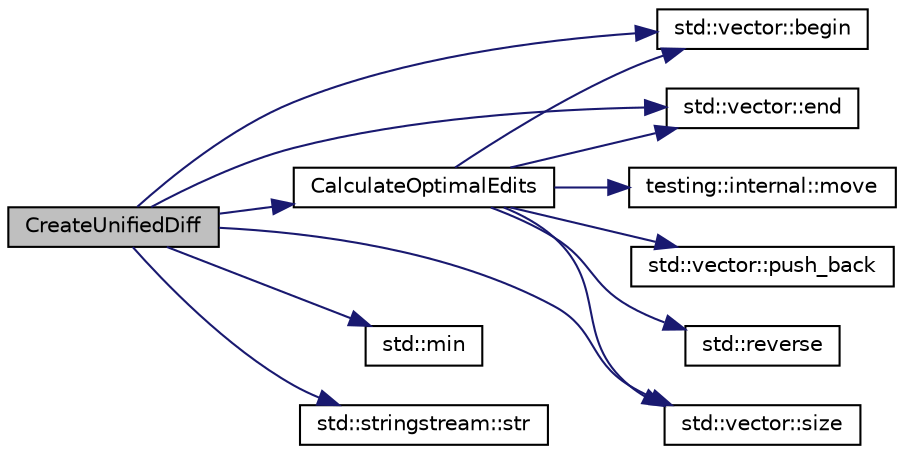 digraph "CreateUnifiedDiff"
{
 // INTERACTIVE_SVG=YES
 // LATEX_PDF_SIZE
  bgcolor="transparent";
  edge [fontname="Helvetica",fontsize="10",labelfontname="Helvetica",labelfontsize="10"];
  node [fontname="Helvetica",fontsize="10",shape=record];
  rankdir="LR";
  Node1 [label="CreateUnifiedDiff",height=0.2,width=0.4,color="black", fillcolor="grey75", style="filled", fontcolor="black",tooltip=" "];
  Node1 -> Node2 [color="midnightblue",fontsize="10",style="solid",fontname="Helvetica"];
  Node2 [label="std::vector::begin",height=0.2,width=0.4,color="black",URL="/Users/shi-rongliu/html_book_20190607/cppreference-doxygen-web.tag.xml$cpp/container/vector/begin.html#",tooltip=" "];
  Node1 -> Node3 [color="midnightblue",fontsize="10",style="solid",fontname="Helvetica"];
  Node3 [label="CalculateOptimalEdits",height=0.2,width=0.4,color="black",URL="$de/dce/namespacetesting_1_1internal_1_1edit__distance_a5b69c8f2b38f31e87dabf300d7e46903.html#a5b69c8f2b38f31e87dabf300d7e46903",tooltip=" "];
  Node3 -> Node2 [color="midnightblue",fontsize="10",style="solid",fontname="Helvetica"];
  Node3 -> Node4 [color="midnightblue",fontsize="10",style="solid",fontname="Helvetica"];
  Node4 [label="std::vector::end",height=0.2,width=0.4,color="black",URL="/Users/shi-rongliu/html_book_20190607/cppreference-doxygen-web.tag.xml$cpp/container/vector/end.html#",tooltip=" "];
  Node3 -> Node5 [color="midnightblue",fontsize="10",style="solid",fontname="Helvetica"];
  Node5 [label="testing::internal::move",height=0.2,width=0.4,color="black",URL="$d0/da7/namespacetesting_1_1internal_a0f6d06bf8c3093b9c22bb08723db201e.html#a0f6d06bf8c3093b9c22bb08723db201e",tooltip=" "];
  Node3 -> Node6 [color="midnightblue",fontsize="10",style="solid",fontname="Helvetica"];
  Node6 [label="std::vector::push_back",height=0.2,width=0.4,color="black",URL="/Users/shi-rongliu/html_book_20190607/cppreference-doxygen-web.tag.xml$cpp/container/vector/push_back.html#",tooltip=" "];
  Node3 -> Node7 [color="midnightblue",fontsize="10",style="solid",fontname="Helvetica"];
  Node7 [label="std::reverse",height=0.2,width=0.4,color="black",URL="/Users/shi-rongliu/html_book_20190607/cppreference-doxygen-web.tag.xml$cpp/algorithm/reverse.html#",tooltip=" "];
  Node3 -> Node8 [color="midnightblue",fontsize="10",style="solid",fontname="Helvetica"];
  Node8 [label="std::vector::size",height=0.2,width=0.4,color="black",URL="/Users/shi-rongliu/html_book_20190607/cppreference-doxygen-web.tag.xml$cpp/container/vector/size.html#",tooltip=" "];
  Node1 -> Node4 [color="midnightblue",fontsize="10",style="solid",fontname="Helvetica"];
  Node1 -> Node9 [color="midnightblue",fontsize="10",style="solid",fontname="Helvetica"];
  Node9 [label="std::min",height=0.2,width=0.4,color="black",URL="/Users/shi-rongliu/html_book_20190607/cppreference-doxygen-web.tag.xml$cpp/algorithm/min.html#",tooltip=" "];
  Node1 -> Node8 [color="midnightblue",fontsize="10",style="solid",fontname="Helvetica"];
  Node1 -> Node10 [color="midnightblue",fontsize="10",style="solid",fontname="Helvetica"];
  Node10 [label="std::stringstream::str",height=0.2,width=0.4,color="black",URL="/Users/shi-rongliu/html_book_20190607/cppreference-doxygen-web.tag.xml$cpp/io/basic_stringstream/str.html#",tooltip=" "];
}
